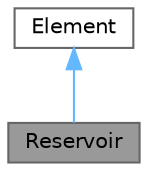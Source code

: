 digraph "Reservoir"
{
 // LATEX_PDF_SIZE
  bgcolor="transparent";
  edge [fontname=Helvetica,fontsize=10,labelfontname=Helvetica,labelfontsize=10];
  node [fontname=Helvetica,fontsize=10,shape=box,height=0.2,width=0.4];
  Node1 [label="Reservoir",height=0.2,width=0.4,color="gray40", fillcolor="grey60", style="filled", fontcolor="black",tooltip="Class representing a reservoir."];
  Node2 -> Node1 [dir="back",color="steelblue1",style="solid"];
  Node2 [label="Element",height=0.2,width=0.4,color="gray40", fillcolor="white", style="filled",URL="$class_element.html",tooltip="Base class representing an element with a code."];
}
